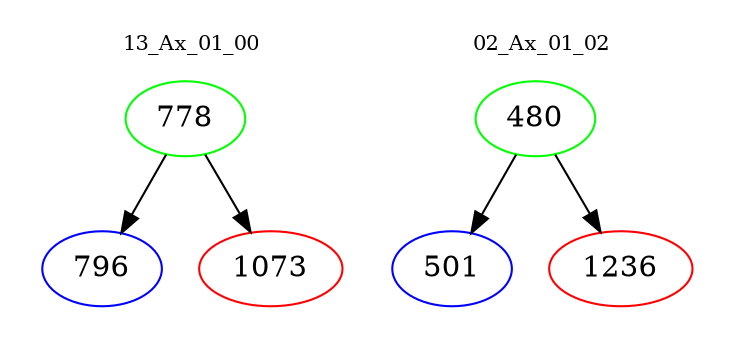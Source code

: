 digraph{
subgraph cluster_0 {
color = white
label = "13_Ax_01_00";
fontsize=10;
T0_778 [label="778", color="green"]
T0_778 -> T0_796 [color="black"]
T0_796 [label="796", color="blue"]
T0_778 -> T0_1073 [color="black"]
T0_1073 [label="1073", color="red"]
}
subgraph cluster_1 {
color = white
label = "02_Ax_01_02";
fontsize=10;
T1_480 [label="480", color="green"]
T1_480 -> T1_501 [color="black"]
T1_501 [label="501", color="blue"]
T1_480 -> T1_1236 [color="black"]
T1_1236 [label="1236", color="red"]
}
}
